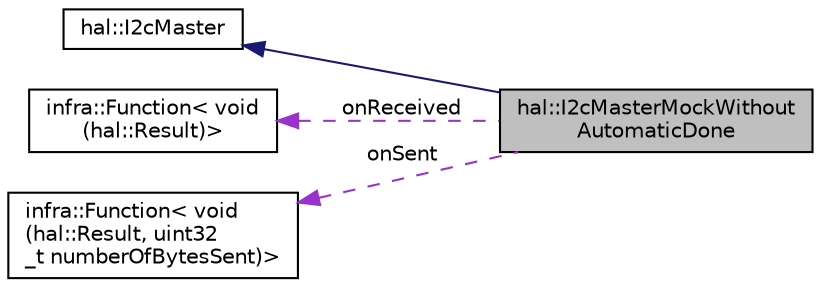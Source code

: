 digraph "hal::I2cMasterMockWithoutAutomaticDone"
{
 // INTERACTIVE_SVG=YES
  edge [fontname="Helvetica",fontsize="10",labelfontname="Helvetica",labelfontsize="10"];
  node [fontname="Helvetica",fontsize="10",shape=record];
  rankdir="LR";
  Node2 [label="hal::I2cMasterMockWithout\lAutomaticDone",height=0.2,width=0.4,color="black", fillcolor="grey75", style="filled", fontcolor="black"];
  Node3 -> Node2 [dir="back",color="midnightblue",fontsize="10",style="solid",fontname="Helvetica"];
  Node3 [label="hal::I2cMaster",height=0.2,width=0.4,color="black", fillcolor="white", style="filled",URL="$df/d85/classhal_1_1_i2c_master.html"];
  Node4 -> Node2 [dir="back",color="darkorchid3",fontsize="10",style="dashed",label=" onReceived" ,fontname="Helvetica"];
  Node4 [label="infra::Function\< void\l(hal::Result)\>",height=0.2,width=0.4,color="black", fillcolor="white", style="filled",URL="$da/d07/classinfra_1_1_function.html"];
  Node5 -> Node2 [dir="back",color="darkorchid3",fontsize="10",style="dashed",label=" onSent" ,fontname="Helvetica"];
  Node5 [label="infra::Function\< void\l(hal::Result, uint32\l_t numberOfBytesSent)\>",height=0.2,width=0.4,color="black", fillcolor="white", style="filled",URL="$da/d07/classinfra_1_1_function.html"];
}
